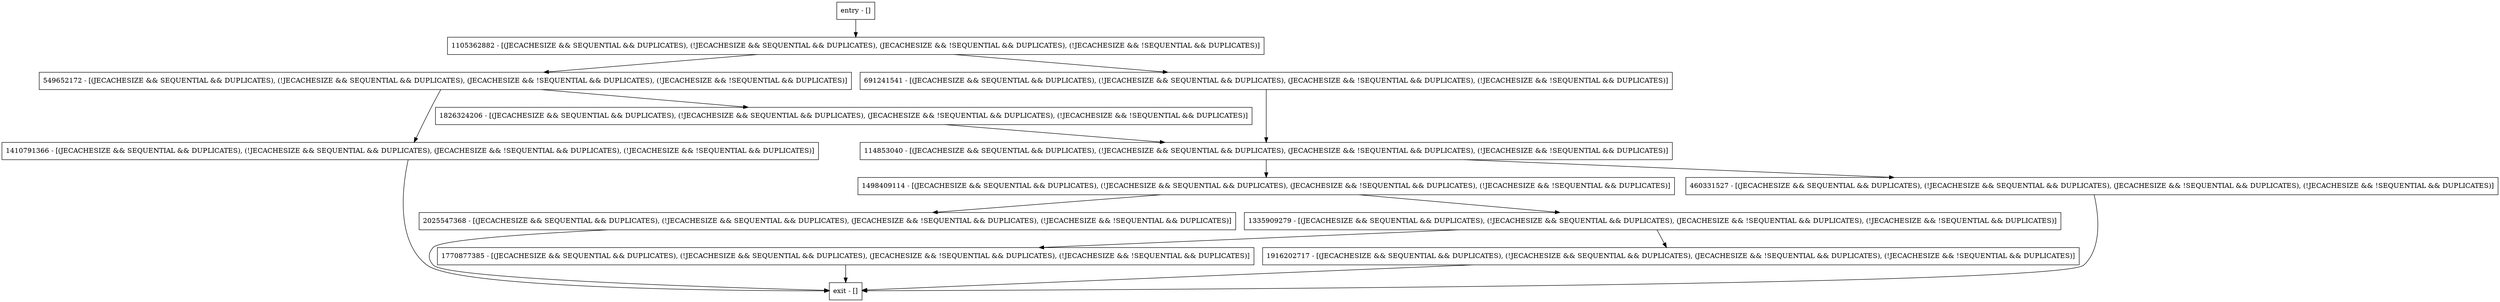 digraph getWriteIntLength {
node [shape=record];
549652172 [label="549652172 - [(JECACHESIZE && SEQUENTIAL && DUPLICATES), (!JECACHESIZE && SEQUENTIAL && DUPLICATES), (JECACHESIZE && !SEQUENTIAL && DUPLICATES), (!JECACHESIZE && !SEQUENTIAL && DUPLICATES)]"];
114853040 [label="114853040 - [(JECACHESIZE && SEQUENTIAL && DUPLICATES), (!JECACHESIZE && SEQUENTIAL && DUPLICATES), (JECACHESIZE && !SEQUENTIAL && DUPLICATES), (!JECACHESIZE && !SEQUENTIAL && DUPLICATES)]"];
2025547368 [label="2025547368 - [(JECACHESIZE && SEQUENTIAL && DUPLICATES), (!JECACHESIZE && SEQUENTIAL && DUPLICATES), (JECACHESIZE && !SEQUENTIAL && DUPLICATES), (!JECACHESIZE && !SEQUENTIAL && DUPLICATES)]"];
1410791366 [label="1410791366 - [(JECACHESIZE && SEQUENTIAL && DUPLICATES), (!JECACHESIZE && SEQUENTIAL && DUPLICATES), (JECACHESIZE && !SEQUENTIAL && DUPLICATES), (!JECACHESIZE && !SEQUENTIAL && DUPLICATES)]"];
1498409114 [label="1498409114 - [(JECACHESIZE && SEQUENTIAL && DUPLICATES), (!JECACHESIZE && SEQUENTIAL && DUPLICATES), (JECACHESIZE && !SEQUENTIAL && DUPLICATES), (!JECACHESIZE && !SEQUENTIAL && DUPLICATES)]"];
460331527 [label="460331527 - [(JECACHESIZE && SEQUENTIAL && DUPLICATES), (!JECACHESIZE && SEQUENTIAL && DUPLICATES), (JECACHESIZE && !SEQUENTIAL && DUPLICATES), (!JECACHESIZE && !SEQUENTIAL && DUPLICATES)]"];
1770877385 [label="1770877385 - [(JECACHESIZE && SEQUENTIAL && DUPLICATES), (!JECACHESIZE && SEQUENTIAL && DUPLICATES), (JECACHESIZE && !SEQUENTIAL && DUPLICATES), (!JECACHESIZE && !SEQUENTIAL && DUPLICATES)]"];
1105362882 [label="1105362882 - [(JECACHESIZE && SEQUENTIAL && DUPLICATES), (!JECACHESIZE && SEQUENTIAL && DUPLICATES), (JECACHESIZE && !SEQUENTIAL && DUPLICATES), (!JECACHESIZE && !SEQUENTIAL && DUPLICATES)]"];
1335909279 [label="1335909279 - [(JECACHESIZE && SEQUENTIAL && DUPLICATES), (!JECACHESIZE && SEQUENTIAL && DUPLICATES), (JECACHESIZE && !SEQUENTIAL && DUPLICATES), (!JECACHESIZE && !SEQUENTIAL && DUPLICATES)]"];
entry [label="entry - []"];
exit [label="exit - []"];
1916202717 [label="1916202717 - [(JECACHESIZE && SEQUENTIAL && DUPLICATES), (!JECACHESIZE && SEQUENTIAL && DUPLICATES), (JECACHESIZE && !SEQUENTIAL && DUPLICATES), (!JECACHESIZE && !SEQUENTIAL && DUPLICATES)]"];
691241541 [label="691241541 - [(JECACHESIZE && SEQUENTIAL && DUPLICATES), (!JECACHESIZE && SEQUENTIAL && DUPLICATES), (JECACHESIZE && !SEQUENTIAL && DUPLICATES), (!JECACHESIZE && !SEQUENTIAL && DUPLICATES)]"];
1826324206 [label="1826324206 - [(JECACHESIZE && SEQUENTIAL && DUPLICATES), (!JECACHESIZE && SEQUENTIAL && DUPLICATES), (JECACHESIZE && !SEQUENTIAL && DUPLICATES), (!JECACHESIZE && !SEQUENTIAL && DUPLICATES)]"];
entry;
exit;
549652172 -> 1410791366;
549652172 -> 1826324206;
114853040 -> 1498409114;
114853040 -> 460331527;
2025547368 -> exit;
1410791366 -> exit;
1498409114 -> 2025547368;
1498409114 -> 1335909279;
460331527 -> exit;
1770877385 -> exit;
1105362882 -> 549652172;
1105362882 -> 691241541;
1335909279 -> 1916202717;
1335909279 -> 1770877385;
entry -> 1105362882;
1916202717 -> exit;
691241541 -> 114853040;
1826324206 -> 114853040;
}
